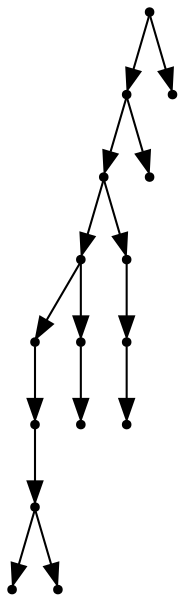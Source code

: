 digraph {
  15 [shape=point];
  13 [shape=point];
  11 [shape=point];
  7 [shape=point];
  4 [shape=point];
  3 [shape=point];
  2 [shape=point];
  0 [shape=point];
  1 [shape=point];
  6 [shape=point];
  5 [shape=point];
  10 [shape=point];
  9 [shape=point];
  8 [shape=point];
  12 [shape=point];
  14 [shape=point];
15 -> 13;
13 -> 11;
11 -> 7;
7 -> 4;
4 -> 3;
3 -> 2;
2 -> 0;
2 -> 1;
7 -> 6;
6 -> 5;
11 -> 10;
10 -> 9;
9 -> 8;
13 -> 12;
15 -> 14;
}
